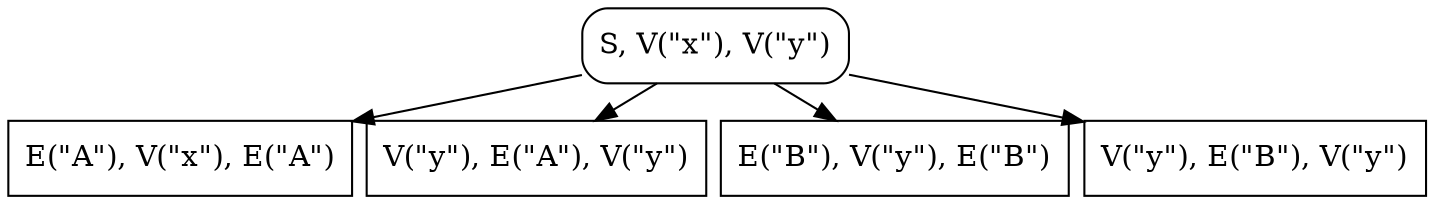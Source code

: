 digraph {
nodesep=0.1;
ranksep=0.25;
"s, V(\"x\"), V(\"y\")" [label="S, V(\"x\"), V(\"y\")", shape=box, style=rounded, width=0.75, height=0.5, ordering=""]
"E(\"A\"), V(\"x\"), E(\"A\")" [label="E(\"A\"), V(\"x\"), E(\"A\")", shape=box, style="", width=0.75, height=0.5, ordering=""]
"s, V(\"x\"), V(\"y\")" -> "E(\"A\"), V(\"x\"), E(\"A\")"
"V(\"y\"), E(\"A\"), V(\"y\")" [label="V(\"y\"), E(\"A\"), V(\"y\")", shape=box, style="", width=0.75, height=0.5, ordering=""]
"s, V(\"x\"), V(\"y\")"  -> "V(\"y\"), E(\"A\"), V(\"y\")"
"E(\"B\"), V(\"y\"), E(\"B\")" [label="E(\"B\"), V(\"y\"), E(\"B\")", shape=box, style="", width=0.75, height=0.5, ordering=""]
"s, V(\"x\"), V(\"y\")"-> "E(\"B\"), V(\"y\"), E(\"B\")"
"V(\"y\"), E(\"B\"), V(\"y\")" [label="V(\"y\"), E(\"B\"), V(\"y\")", shape=box, style="", width=0.75, height=0.5, ordering=""]
"s, V(\"x\"), V(\"y\")" -> "V(\"y\"), E(\"B\"), V(\"y\")"
}

